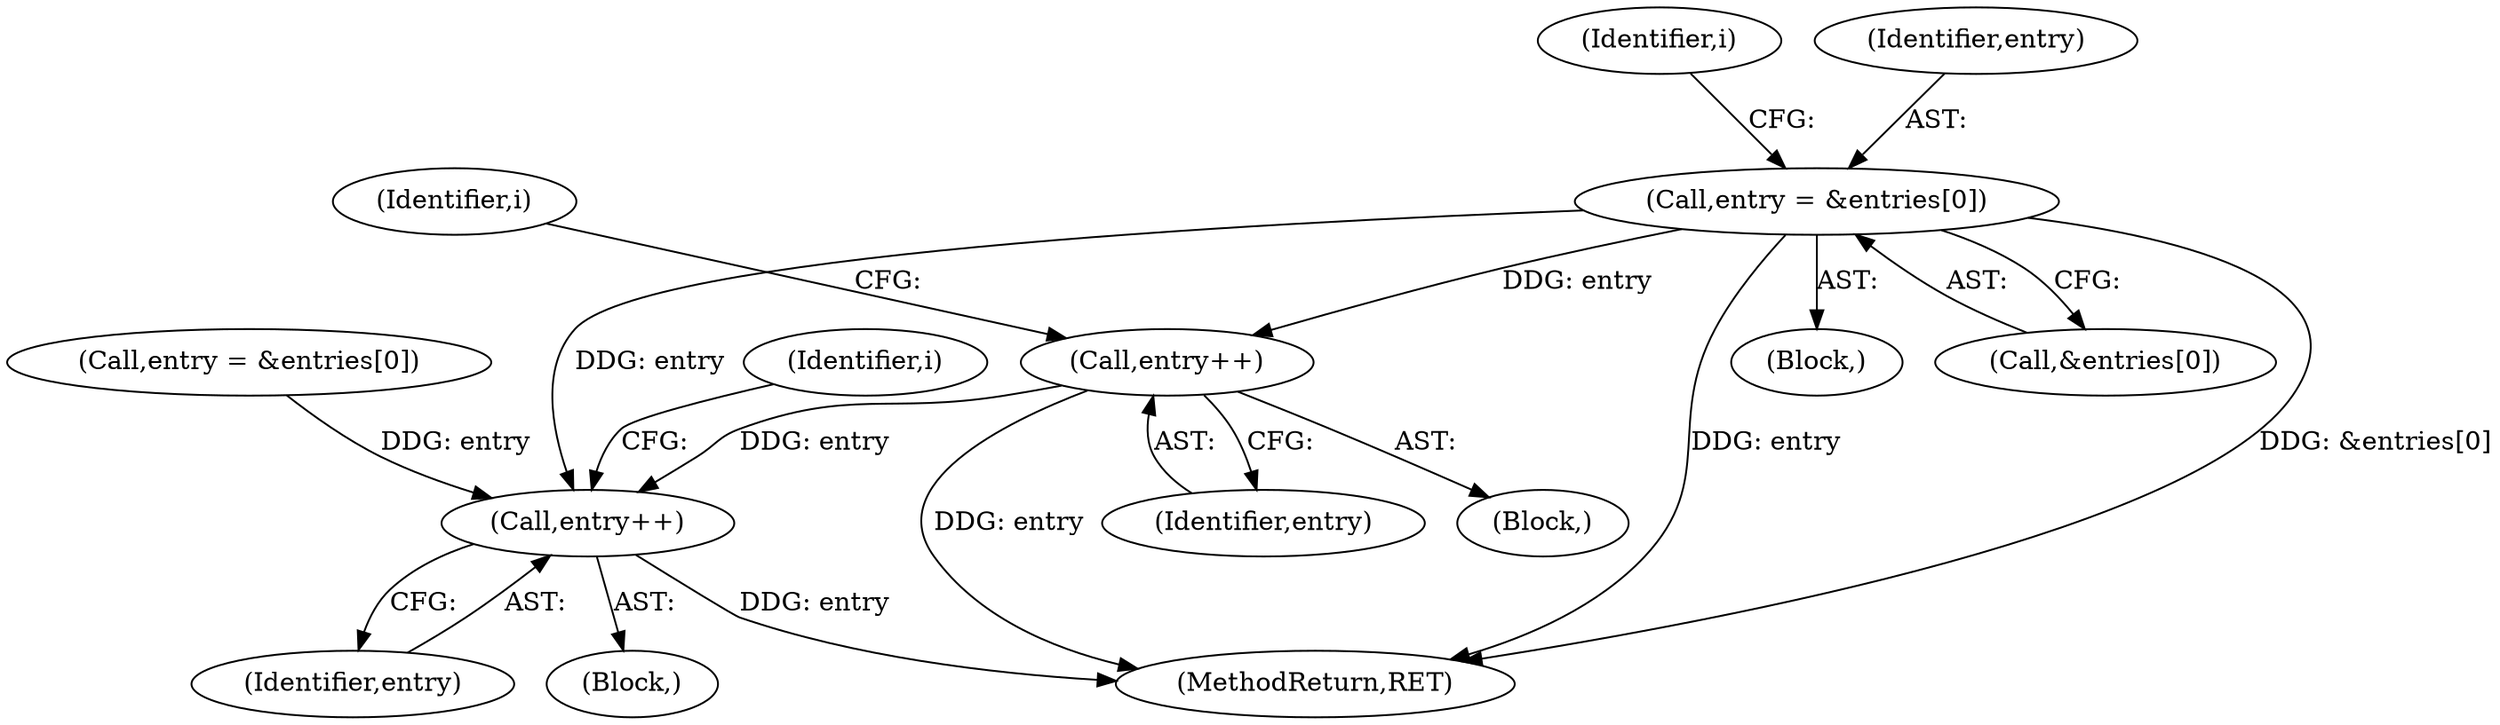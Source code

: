 digraph "0_linux_2e83b79b2d6c78bf1b4aa227938a214dcbddc83f@array" {
"1000155" [label="(Call,entry = &entries[0])"];
"1000171" [label="(Call,entry++)"];
"1000259" [label="(Call,entry++)"];
"1000163" [label="(Identifier,i)"];
"1000258" [label="(Block,)"];
"1000259" [label="(Call,entry++)"];
"1000155" [label="(Call,entry = &entries[0])"];
"1000496" [label="(MethodReturn,RET)"];
"1000154" [label="(Block,)"];
"1000156" [label="(Identifier,entry)"];
"1000170" [label="(Block,)"];
"1000172" [label="(Identifier,entry)"];
"1000174" [label="(Identifier,i)"];
"1000235" [label="(Call,entry = &entries[0])"];
"1000260" [label="(Identifier,entry)"];
"1000171" [label="(Call,entry++)"];
"1000157" [label="(Call,&entries[0])"];
"1000262" [label="(Identifier,i)"];
"1000155" -> "1000154"  [label="AST: "];
"1000155" -> "1000157"  [label="CFG: "];
"1000156" -> "1000155"  [label="AST: "];
"1000157" -> "1000155"  [label="AST: "];
"1000163" -> "1000155"  [label="CFG: "];
"1000155" -> "1000496"  [label="DDG: &entries[0]"];
"1000155" -> "1000496"  [label="DDG: entry"];
"1000155" -> "1000171"  [label="DDG: entry"];
"1000155" -> "1000259"  [label="DDG: entry"];
"1000171" -> "1000170"  [label="AST: "];
"1000171" -> "1000172"  [label="CFG: "];
"1000172" -> "1000171"  [label="AST: "];
"1000174" -> "1000171"  [label="CFG: "];
"1000171" -> "1000496"  [label="DDG: entry"];
"1000171" -> "1000259"  [label="DDG: entry"];
"1000259" -> "1000258"  [label="AST: "];
"1000259" -> "1000260"  [label="CFG: "];
"1000260" -> "1000259"  [label="AST: "];
"1000262" -> "1000259"  [label="CFG: "];
"1000259" -> "1000496"  [label="DDG: entry"];
"1000235" -> "1000259"  [label="DDG: entry"];
}
